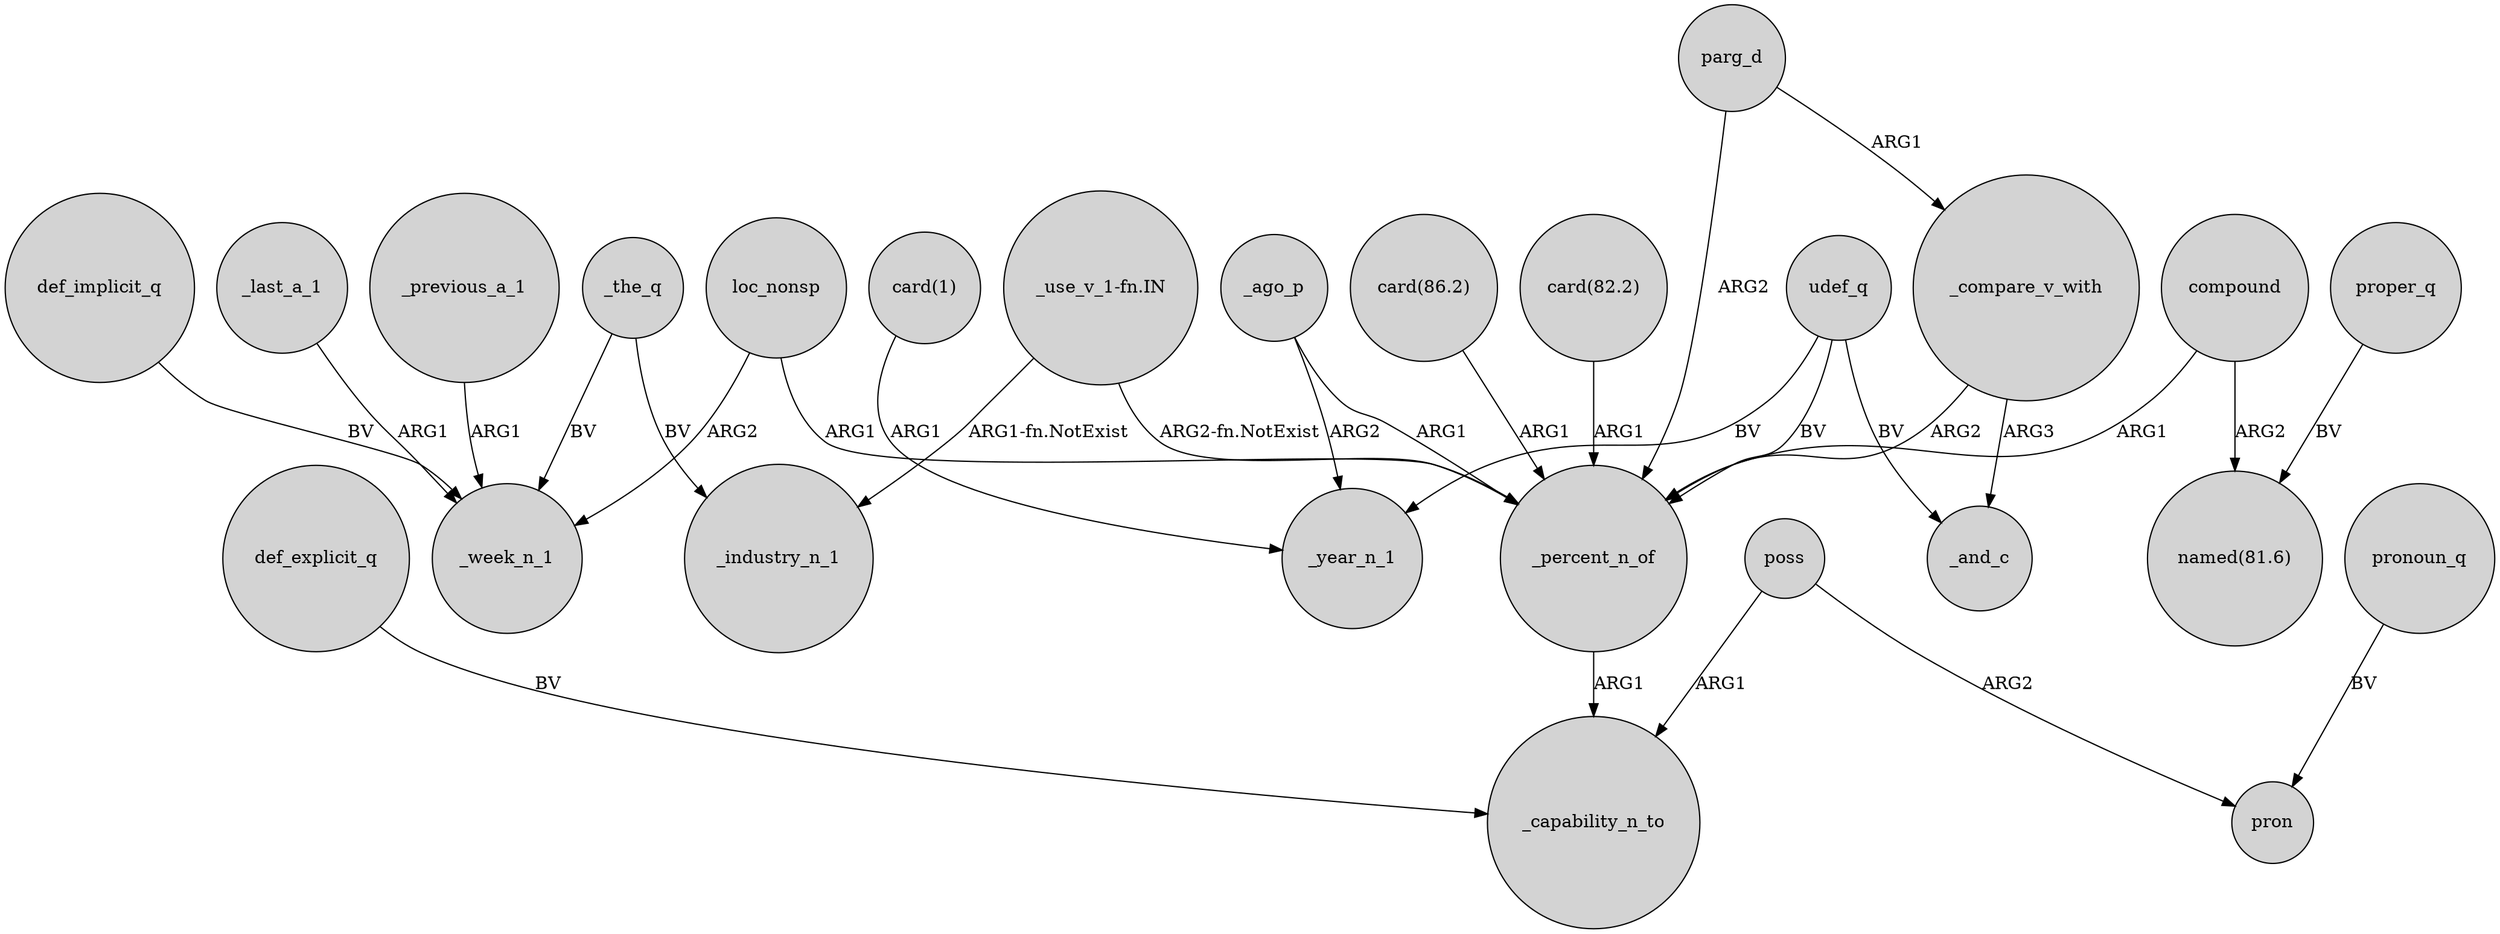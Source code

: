 digraph {
	node [shape=circle style=filled]
	def_explicit_q -> _capability_n_to [label=BV]
	def_implicit_q -> _week_n_1 [label=BV]
	_percent_n_of -> _capability_n_to [label=ARG1]
	poss -> pron [label=ARG2]
	"card(82.2)" -> _percent_n_of [label=ARG1]
	proper_q -> "named(81.6)" [label=BV]
	"_use_v_1-fn.IN" -> _percent_n_of [label="ARG2-fn.NotExist"]
	_ago_p -> _percent_n_of [label=ARG1]
	parg_d -> _compare_v_with [label=ARG1]
	loc_nonsp -> _percent_n_of [label=ARG1]
	_the_q -> _industry_n_1 [label=BV]
	parg_d -> _percent_n_of [label=ARG2]
	pronoun_q -> pron [label=BV]
	_ago_p -> _year_n_1 [label=ARG2]
	loc_nonsp -> _week_n_1 [label=ARG2]
	compound -> _percent_n_of [label=ARG1]
	_compare_v_with -> _and_c [label=ARG3]
	_the_q -> _week_n_1 [label=BV]
	"card(86.2)" -> _percent_n_of [label=ARG1]
	_last_a_1 -> _week_n_1 [label=ARG1]
	"card(1)" -> _year_n_1 [label=ARG1]
	_previous_a_1 -> _week_n_1 [label=ARG1]
	udef_q -> _year_n_1 [label=BV]
	"_use_v_1-fn.IN" -> _industry_n_1 [label="ARG1-fn.NotExist"]
	udef_q -> _percent_n_of [label=BV]
	poss -> _capability_n_to [label=ARG1]
	udef_q -> _and_c [label=BV]
	compound -> "named(81.6)" [label=ARG2]
	_compare_v_with -> _percent_n_of [label=ARG2]
}
